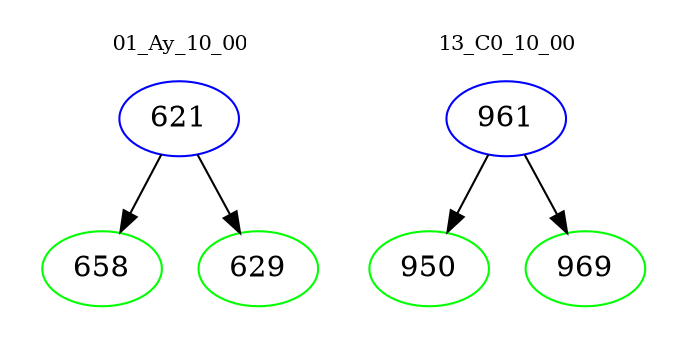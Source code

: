 digraph{
subgraph cluster_0 {
color = white
label = "01_Ay_10_00";
fontsize=10;
T0_621 [label="621", color="blue"]
T0_621 -> T0_658 [color="black"]
T0_658 [label="658", color="green"]
T0_621 -> T0_629 [color="black"]
T0_629 [label="629", color="green"]
}
subgraph cluster_1 {
color = white
label = "13_C0_10_00";
fontsize=10;
T1_961 [label="961", color="blue"]
T1_961 -> T1_950 [color="black"]
T1_950 [label="950", color="green"]
T1_961 -> T1_969 [color="black"]
T1_969 [label="969", color="green"]
}
}
